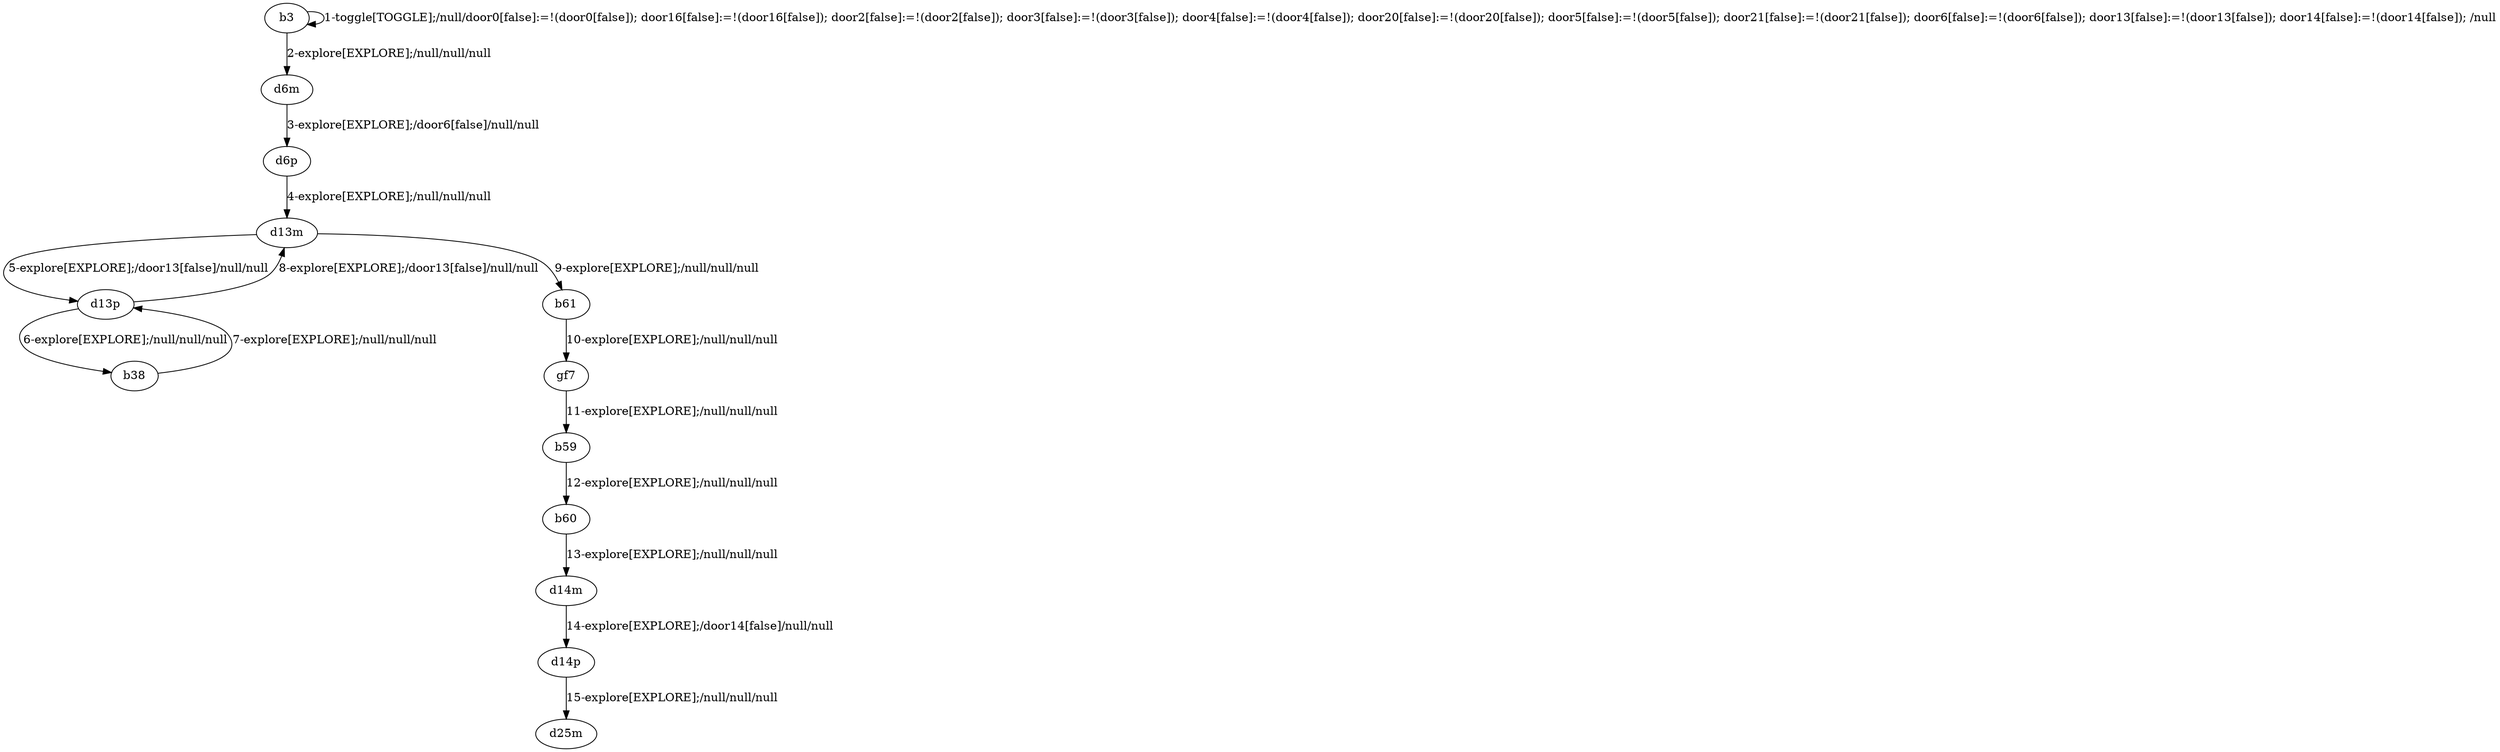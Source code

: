 # Total number of goals covered by this test: 2
# d13p --> d13m
# b38 --> d13p

digraph g {
"b3" -> "b3" [label = "1-toggle[TOGGLE];/null/door0[false]:=!(door0[false]); door16[false]:=!(door16[false]); door2[false]:=!(door2[false]); door3[false]:=!(door3[false]); door4[false]:=!(door4[false]); door20[false]:=!(door20[false]); door5[false]:=!(door5[false]); door21[false]:=!(door21[false]); door6[false]:=!(door6[false]); door13[false]:=!(door13[false]); door14[false]:=!(door14[false]); /null"];
"b3" -> "d6m" [label = "2-explore[EXPLORE];/null/null/null"];
"d6m" -> "d6p" [label = "3-explore[EXPLORE];/door6[false]/null/null"];
"d6p" -> "d13m" [label = "4-explore[EXPLORE];/null/null/null"];
"d13m" -> "d13p" [label = "5-explore[EXPLORE];/door13[false]/null/null"];
"d13p" -> "b38" [label = "6-explore[EXPLORE];/null/null/null"];
"b38" -> "d13p" [label = "7-explore[EXPLORE];/null/null/null"];
"d13p" -> "d13m" [label = "8-explore[EXPLORE];/door13[false]/null/null"];
"d13m" -> "b61" [label = "9-explore[EXPLORE];/null/null/null"];
"b61" -> "gf7" [label = "10-explore[EXPLORE];/null/null/null"];
"gf7" -> "b59" [label = "11-explore[EXPLORE];/null/null/null"];
"b59" -> "b60" [label = "12-explore[EXPLORE];/null/null/null"];
"b60" -> "d14m" [label = "13-explore[EXPLORE];/null/null/null"];
"d14m" -> "d14p" [label = "14-explore[EXPLORE];/door14[false]/null/null"];
"d14p" -> "d25m" [label = "15-explore[EXPLORE];/null/null/null"];
}